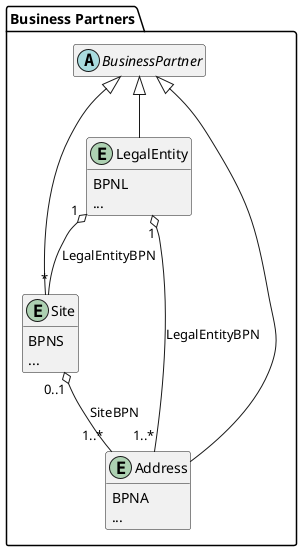 @startuml business-partner

package "Business Partners" {
  entity LegalEntity {
    BPNL
    ...
  }
  
  entity Site {
    BPNS
    ...
  }

  entity Address {
    BPNA
    ...
  }
  
  abstract class BusinessPartner {}

  LegalEntity -u-|> BusinessPartner
  Site -u-|> BusinessPartner
  Address -u-|> BusinessPartner

  Site "*" -u-o "1" LegalEntity : LegalEntityBPN
  Address "1..*" -u-o "1" LegalEntity : LegalEntityBPN
  Address "1..*" -u-o "0..1" Site: SiteBPN
}

hide methods
hide BusinessPartner members
@enduml